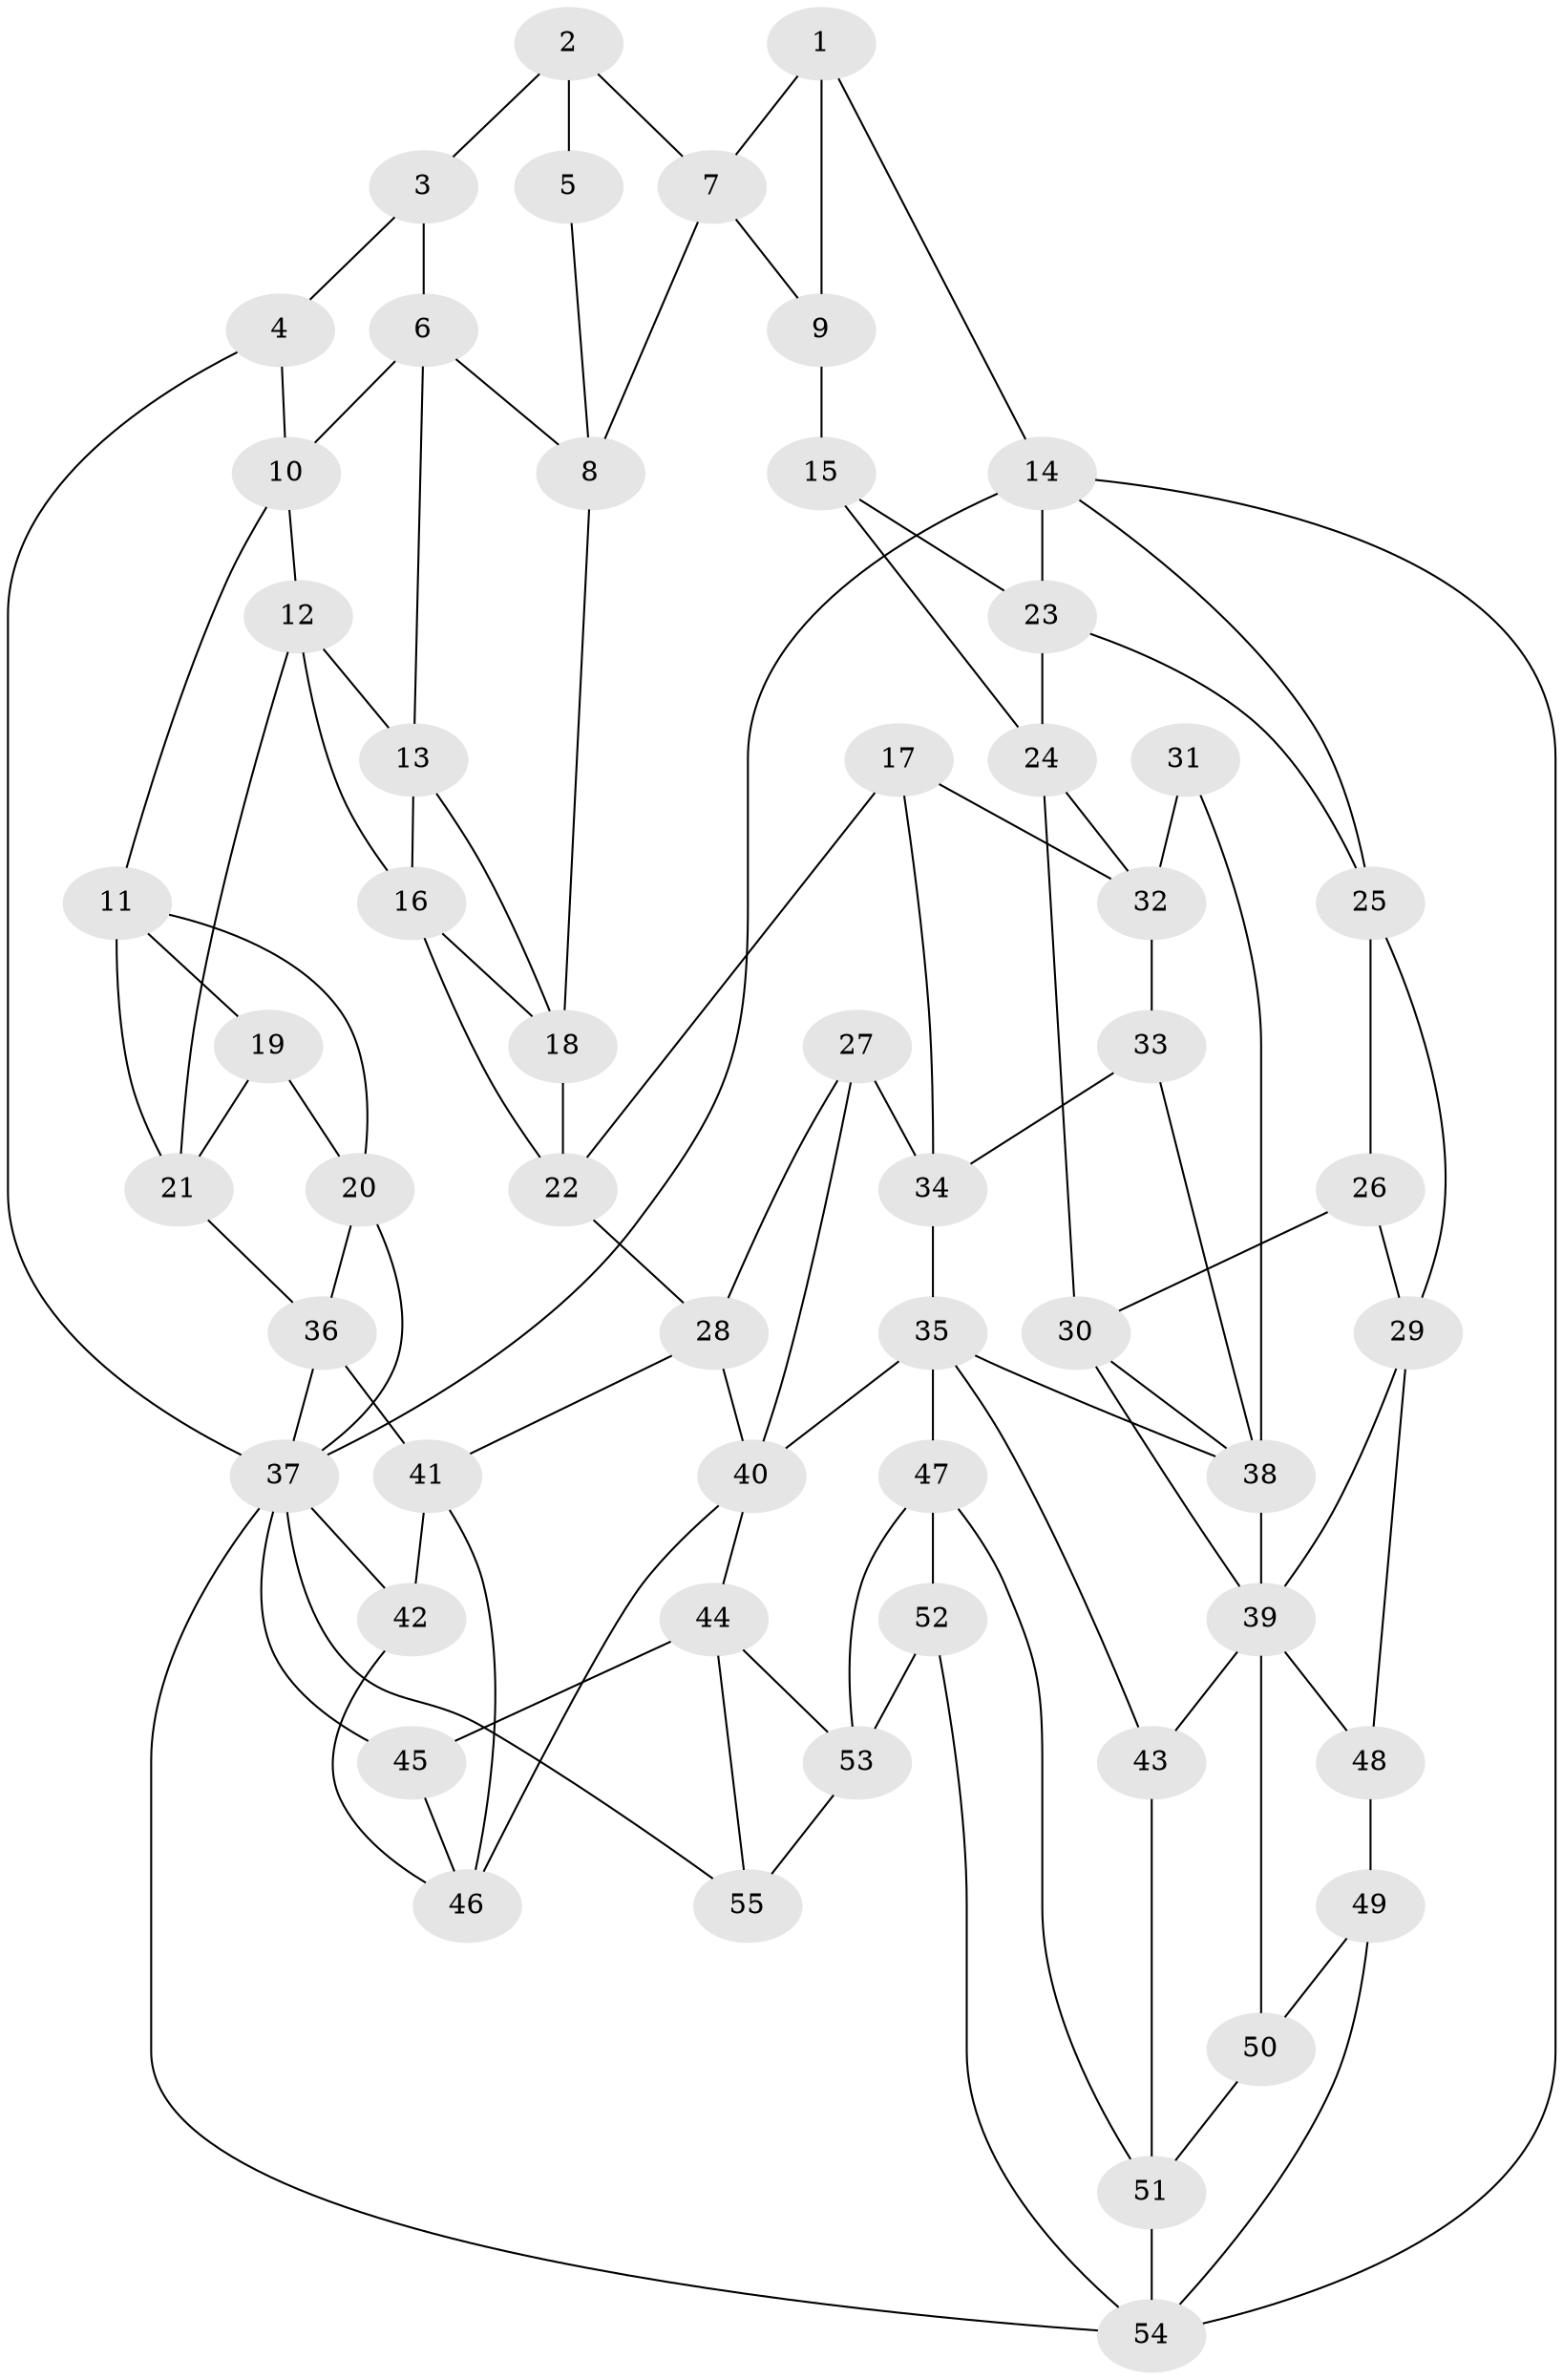 // original degree distribution, {3: 0.02727272727272727, 5: 0.4818181818181818, 6: 0.24545454545454545, 4: 0.24545454545454545}
// Generated by graph-tools (version 1.1) at 2025/27/03/09/25 03:27:16]
// undirected, 55 vertices, 104 edges
graph export_dot {
graph [start="1"]
  node [color=gray90,style=filled];
  1;
  2;
  3;
  4;
  5;
  6;
  7;
  8;
  9;
  10;
  11;
  12;
  13;
  14;
  15;
  16;
  17;
  18;
  19;
  20;
  21;
  22;
  23;
  24;
  25;
  26;
  27;
  28;
  29;
  30;
  31;
  32;
  33;
  34;
  35;
  36;
  37;
  38;
  39;
  40;
  41;
  42;
  43;
  44;
  45;
  46;
  47;
  48;
  49;
  50;
  51;
  52;
  53;
  54;
  55;
  1 -- 7 [weight=1.0];
  1 -- 9 [weight=2.0];
  1 -- 14 [weight=1.0];
  2 -- 3 [weight=1.0];
  2 -- 5 [weight=1.0];
  2 -- 7 [weight=1.0];
  3 -- 4 [weight=1.0];
  3 -- 6 [weight=1.0];
  4 -- 10 [weight=1.0];
  4 -- 37 [weight=1.0];
  5 -- 8 [weight=1.0];
  6 -- 8 [weight=1.0];
  6 -- 10 [weight=1.0];
  6 -- 13 [weight=1.0];
  7 -- 8 [weight=1.0];
  7 -- 9 [weight=1.0];
  8 -- 18 [weight=1.0];
  9 -- 15 [weight=1.0];
  10 -- 11 [weight=1.0];
  10 -- 12 [weight=1.0];
  11 -- 19 [weight=1.0];
  11 -- 20 [weight=1.0];
  11 -- 21 [weight=1.0];
  12 -- 13 [weight=1.0];
  12 -- 16 [weight=1.0];
  12 -- 21 [weight=1.0];
  13 -- 16 [weight=1.0];
  13 -- 18 [weight=1.0];
  14 -- 23 [weight=1.0];
  14 -- 25 [weight=1.0];
  14 -- 37 [weight=1.0];
  14 -- 54 [weight=1.0];
  15 -- 23 [weight=1.0];
  15 -- 24 [weight=1.0];
  16 -- 18 [weight=1.0];
  16 -- 22 [weight=1.0];
  17 -- 22 [weight=1.0];
  17 -- 32 [weight=1.0];
  17 -- 34 [weight=1.0];
  18 -- 22 [weight=1.0];
  19 -- 20 [weight=1.0];
  19 -- 21 [weight=1.0];
  20 -- 36 [weight=1.0];
  20 -- 37 [weight=1.0];
  21 -- 36 [weight=1.0];
  22 -- 28 [weight=1.0];
  23 -- 24 [weight=1.0];
  23 -- 25 [weight=1.0];
  24 -- 30 [weight=1.0];
  24 -- 32 [weight=1.0];
  25 -- 26 [weight=1.0];
  25 -- 29 [weight=1.0];
  26 -- 29 [weight=1.0];
  26 -- 30 [weight=1.0];
  27 -- 28 [weight=1.0];
  27 -- 34 [weight=1.0];
  27 -- 40 [weight=1.0];
  28 -- 40 [weight=1.0];
  28 -- 41 [weight=1.0];
  29 -- 39 [weight=1.0];
  29 -- 48 [weight=1.0];
  30 -- 38 [weight=1.0];
  30 -- 39 [weight=1.0];
  31 -- 32 [weight=1.0];
  31 -- 38 [weight=2.0];
  32 -- 33 [weight=1.0];
  33 -- 34 [weight=1.0];
  33 -- 38 [weight=1.0];
  34 -- 35 [weight=1.0];
  35 -- 38 [weight=1.0];
  35 -- 40 [weight=2.0];
  35 -- 43 [weight=1.0];
  35 -- 47 [weight=1.0];
  36 -- 37 [weight=1.0];
  36 -- 41 [weight=3.0];
  37 -- 42 [weight=1.0];
  37 -- 45 [weight=1.0];
  37 -- 54 [weight=1.0];
  37 -- 55 [weight=1.0];
  38 -- 39 [weight=1.0];
  39 -- 43 [weight=1.0];
  39 -- 48 [weight=1.0];
  39 -- 50 [weight=1.0];
  40 -- 44 [weight=1.0];
  40 -- 46 [weight=1.0];
  41 -- 42 [weight=1.0];
  41 -- 46 [weight=1.0];
  42 -- 46 [weight=1.0];
  43 -- 51 [weight=1.0];
  44 -- 45 [weight=1.0];
  44 -- 53 [weight=1.0];
  44 -- 55 [weight=1.0];
  45 -- 46 [weight=1.0];
  47 -- 51 [weight=1.0];
  47 -- 52 [weight=1.0];
  47 -- 53 [weight=1.0];
  48 -- 49 [weight=2.0];
  49 -- 50 [weight=1.0];
  49 -- 54 [weight=1.0];
  50 -- 51 [weight=1.0];
  51 -- 54 [weight=1.0];
  52 -- 53 [weight=1.0];
  52 -- 54 [weight=1.0];
  53 -- 55 [weight=1.0];
}
